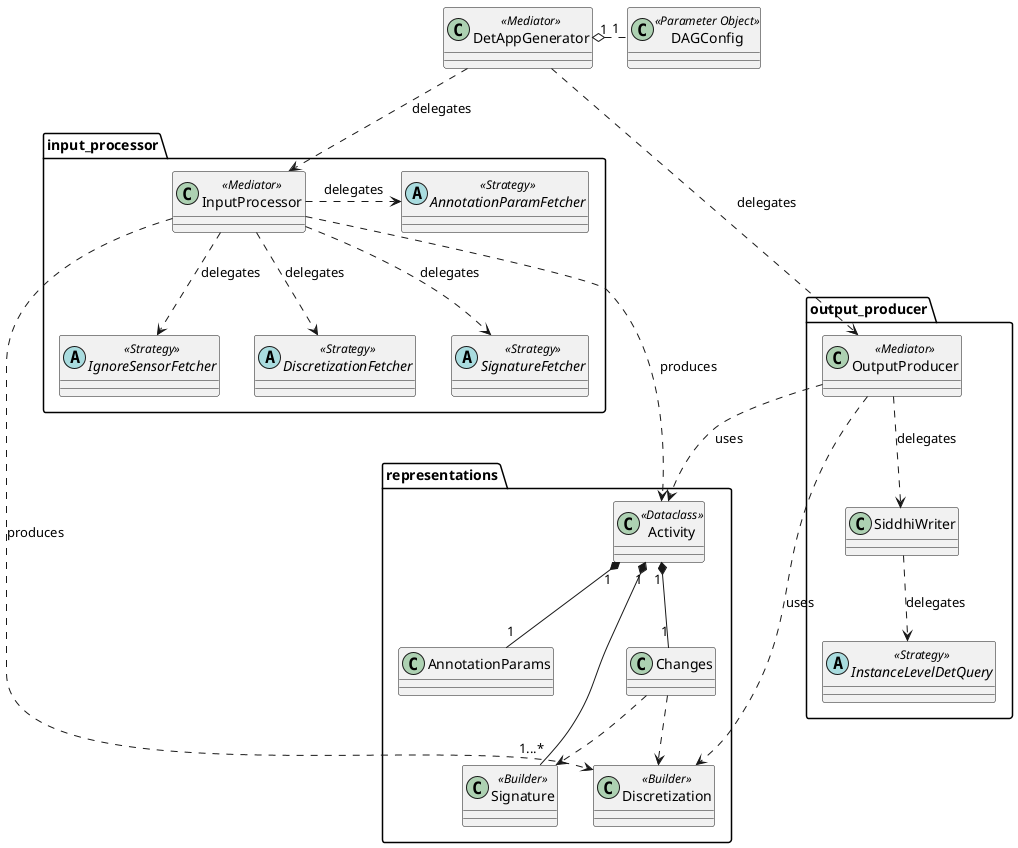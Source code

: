 @startuml

class DAGConfig <<Parameter Object>> {
}

class DetAppGenerator <<Mediator>> {
}

package "input_processor" {
class InputProcessor <<Mediator>> {
}
abstract class AnnotationParamFetcher <<Strategy>> {
}

abstract class IgnoreSensorFetcher <<Strategy>> {
}

abstract class DiscretizationFetcher <<Strategy>> {
}

abstract class SignatureFetcher <<Strategy>> {
}
}

package "representations" {
class Discretization <<Builder>> {
}



class Activity <<Dataclass>> {
}



class AnnotationParams {
}

class Changes {
}

class Signature <<Builder>> {
}
}

package "output_producer" {

class OutputProducer <<Mediator>> {
}

class SiddhiWriter {
}

abstract class InstanceLevelDetQuery <<Strategy>> {
}
}

Activity "1" *-- "1" AnnotationParams
Activity "1" *-- "1...*" Signature
Activity "1" *-- "1" Changes
Changes ..> Signature
Changes ..> Discretization

DetAppGenerator ..> InputProcessor : delegates
DetAppGenerator ..> OutputProducer : delegates
DetAppGenerator "1" o. "1" DAGConfig


InputProcessor .> AnnotationParamFetcher : delegates
InputProcessor ..> IgnoreSensorFetcher : delegates
InputProcessor ..> DiscretizationFetcher : delegates
InputProcessor ..> SignatureFetcher : delegates

OutputProducer ..> SiddhiWriter : delegates

SiddhiWriter ..> InstanceLevelDetQuery: delegates

InputProcessor ...> Activity : produces
InputProcessor ..> Discretization : produces

OutputProducer ..> Activity : uses
OutputProducer ..> Discretization : uses

@enduml
